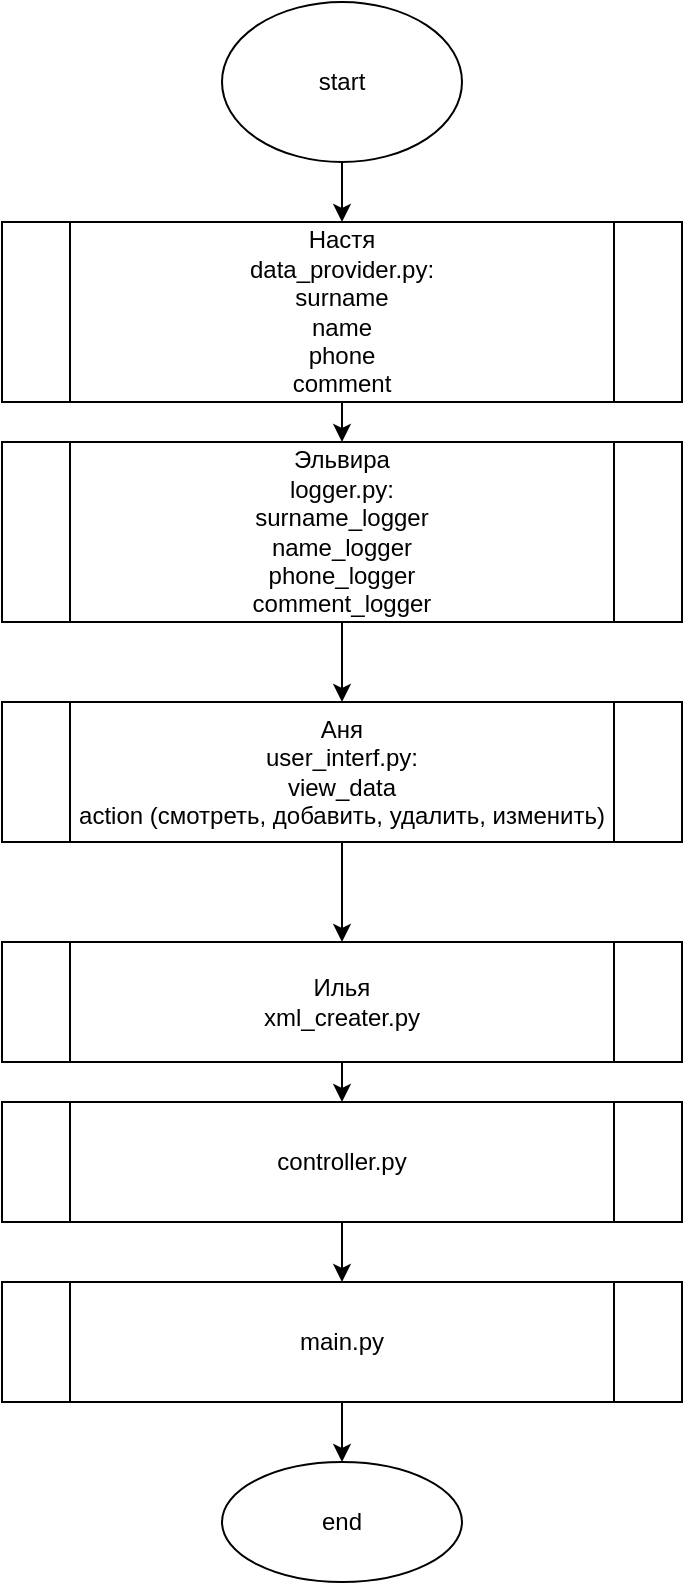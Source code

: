 <mxfile>
    <diagram id="UW968vZUC9H0hsPcMkS5" name="Страница 1">
        <mxGraphModel dx="634" dy="437" grid="1" gridSize="10" guides="1" tooltips="1" connect="1" arrows="1" fold="1" page="1" pageScale="1" pageWidth="827" pageHeight="1169" math="0" shadow="0">
            <root>
                <mxCell id="0"/>
                <mxCell id="1" parent="0"/>
                <mxCell id="4" value="" style="edgeStyle=none;html=1;" edge="1" parent="1" source="2" target="3">
                    <mxGeometry relative="1" as="geometry"/>
                </mxCell>
                <mxCell id="2" value="start" style="ellipse;whiteSpace=wrap;html=1;" vertex="1" parent="1">
                    <mxGeometry x="260" y="10" width="120" height="80" as="geometry"/>
                </mxCell>
                <mxCell id="6" value="" style="edgeStyle=none;html=1;" edge="1" parent="1" source="3" target="5">
                    <mxGeometry relative="1" as="geometry"/>
                </mxCell>
                <mxCell id="3" value="Настя&lt;br&gt;data_provider.py:&lt;br&gt;surname&lt;br&gt;name&lt;br&gt;phone&lt;br&gt;comment" style="shape=process;whiteSpace=wrap;html=1;backgroundOutline=1;" vertex="1" parent="1">
                    <mxGeometry x="150" y="120" width="340" height="90" as="geometry"/>
                </mxCell>
                <mxCell id="8" value="" style="edgeStyle=none;html=1;" edge="1" parent="1" source="5" target="7">
                    <mxGeometry relative="1" as="geometry"/>
                </mxCell>
                <mxCell id="5" value="Эльвира&lt;br&gt;logger.py:&lt;br&gt;surname_logger&lt;br&gt;name_logger&lt;br&gt;phone_logger&lt;br&gt;comment_logger" style="shape=process;whiteSpace=wrap;html=1;backgroundOutline=1;" vertex="1" parent="1">
                    <mxGeometry x="150" y="230" width="340" height="90" as="geometry"/>
                </mxCell>
                <mxCell id="10" value="" style="edgeStyle=none;html=1;" edge="1" parent="1" source="7" target="9">
                    <mxGeometry relative="1" as="geometry"/>
                </mxCell>
                <mxCell id="7" value="Аня&lt;br&gt;user_interf.py:&lt;br&gt;view_data&lt;br&gt;action (смотреть, добавить, удалить, изменить)" style="shape=process;whiteSpace=wrap;html=1;backgroundOutline=1;" vertex="1" parent="1">
                    <mxGeometry x="150" y="360" width="340" height="70" as="geometry"/>
                </mxCell>
                <mxCell id="12" value="" style="edgeStyle=none;html=1;" edge="1" parent="1" source="9" target="11">
                    <mxGeometry relative="1" as="geometry"/>
                </mxCell>
                <mxCell id="9" value="Илья&lt;br&gt;xml_creater.py" style="shape=process;whiteSpace=wrap;html=1;backgroundOutline=1;" vertex="1" parent="1">
                    <mxGeometry x="150" y="480" width="340" height="60" as="geometry"/>
                </mxCell>
                <mxCell id="14" value="" style="edgeStyle=none;html=1;" edge="1" parent="1" source="11" target="13">
                    <mxGeometry relative="1" as="geometry"/>
                </mxCell>
                <mxCell id="11" value="controller.py" style="shape=process;whiteSpace=wrap;html=1;backgroundOutline=1;" vertex="1" parent="1">
                    <mxGeometry x="150" y="560" width="340" height="60" as="geometry"/>
                </mxCell>
                <mxCell id="16" value="" style="edgeStyle=none;html=1;" edge="1" parent="1" source="13" target="15">
                    <mxGeometry relative="1" as="geometry"/>
                </mxCell>
                <mxCell id="13" value="main.py" style="shape=process;whiteSpace=wrap;html=1;backgroundOutline=1;" vertex="1" parent="1">
                    <mxGeometry x="150" y="650" width="340" height="60" as="geometry"/>
                </mxCell>
                <mxCell id="15" value="end" style="ellipse;whiteSpace=wrap;html=1;" vertex="1" parent="1">
                    <mxGeometry x="260" y="740" width="120" height="60" as="geometry"/>
                </mxCell>
            </root>
        </mxGraphModel>
    </diagram>
</mxfile>